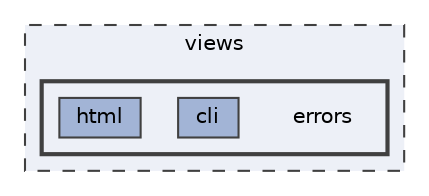 digraph "views/errors"
{
 // LATEX_PDF_SIZE
  bgcolor="transparent";
  edge [fontname=Helvetica,fontsize=10,labelfontname=Helvetica,labelfontsize=10];
  node [fontname=Helvetica,fontsize=10,shape=box,height=0.2,width=0.4];
  compound=true
  subgraph clusterdir_810e6677597a758262d47477e73b118d {
    graph [ bgcolor="#edf0f7", pencolor="grey25", label="views", fontname=Helvetica,fontsize=10 style="filled,dashed", URL="dir_810e6677597a758262d47477e73b118d.html",tooltip=""]
  subgraph clusterdir_876412d10179becaa1d484de07a5971e {
    graph [ bgcolor="#edf0f7", pencolor="grey25", label="", fontname=Helvetica,fontsize=10 style="filled,bold", URL="dir_876412d10179becaa1d484de07a5971e.html",tooltip=""]
    dir_876412d10179becaa1d484de07a5971e [shape=plaintext, label="errors"];
  dir_dd66c77f0506680651872c18da4e6d2d [label="cli", fillcolor="#a2b4d6", color="grey25", style="filled", URL="dir_dd66c77f0506680651872c18da4e6d2d.html",tooltip=""];
  dir_ab74f59ca20c3a4efc95a9f9b34fcf5c [label="html", fillcolor="#a2b4d6", color="grey25", style="filled", URL="dir_ab74f59ca20c3a4efc95a9f9b34fcf5c.html",tooltip=""];
  }
  }
}
